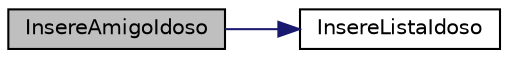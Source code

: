 digraph "InsereAmigoIdoso"
{
 // LATEX_PDF_SIZE
  edge [fontname="Helvetica",fontsize="10",labelfontname="Helvetica",labelfontsize="10"];
  node [fontname="Helvetica",fontsize="10",shape=record];
  rankdir="LR";
  Node1 [label="InsereAmigoIdoso",height=0.2,width=0.4,color="black", fillcolor="grey75", style="filled", fontcolor="black",tooltip="Insere um novo idoso a lista de amizades do Idoso acessado."];
  Node1 -> Node2 [color="midnightblue",fontsize="10",style="solid"];
  Node2 [label="InsereListaIdoso",height=0.2,width=0.4,color="black", fillcolor="white", style="filled",URL="$lista_idoso_8h.html#aefc27e3a6b457254cdd0bb849ef2fbb8",tooltip="Insere o Idoso ao final da lista de idosos acessada."];
}
